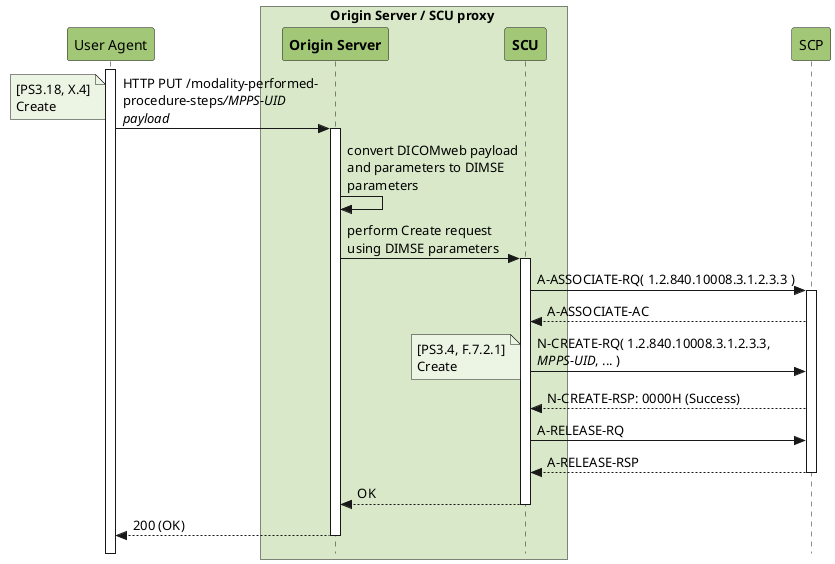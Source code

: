 @startuml OS-SCU Proxy
!pragma teoz true
skinparam style strictuml
hide footbox

participant "User Agent" as UA #a2c777
box Origin Server / SCU proxy #d9e8c8
  participant "**Origin Server**" as OS #a2c777
  participant "**SCU**" as SCU #a2c777
end box
participant "SCP" as SCP #a2c777

activate UA
UA -> OS: HTTP PUT /modality-performed-\nprocedure-steps///MPPS-UID//\n//payload//
activate OS
note left #ecf4e4: [PS3.18, X.4]\nCreate
OS -> OS: convert DICOMweb payload\nand parameters to DIMSE\nparameters
OS -> SCU: perform Create request\nusing DIMSE parameters
activate SCU
SCU -> SCP: A-ASSOCIATE-RQ( 1.2.840.10008.3.1.2.3.3 )
activate SCP
SCU <-- SCP: A-ASSOCIATE-AC
SCU -> SCP: N-CREATE-RQ( 1.2.840.10008.3.1.2.3.3,\n//MPPS-UID//, ... )
note left #ecf4e4: [PS3.4, F.7.2.1]\nCreate
SCU <-- SCP: N-CREATE-RSP: 0000H (Success)
SCU -> SCP: A-RELEASE-RQ
SCU <-- SCP: A-RELEASE-RSP
deactivate SCP
OS <-- SCU: OK
deactivate SCU
UA <-- OS: 200 (OK)
deactivate OS
